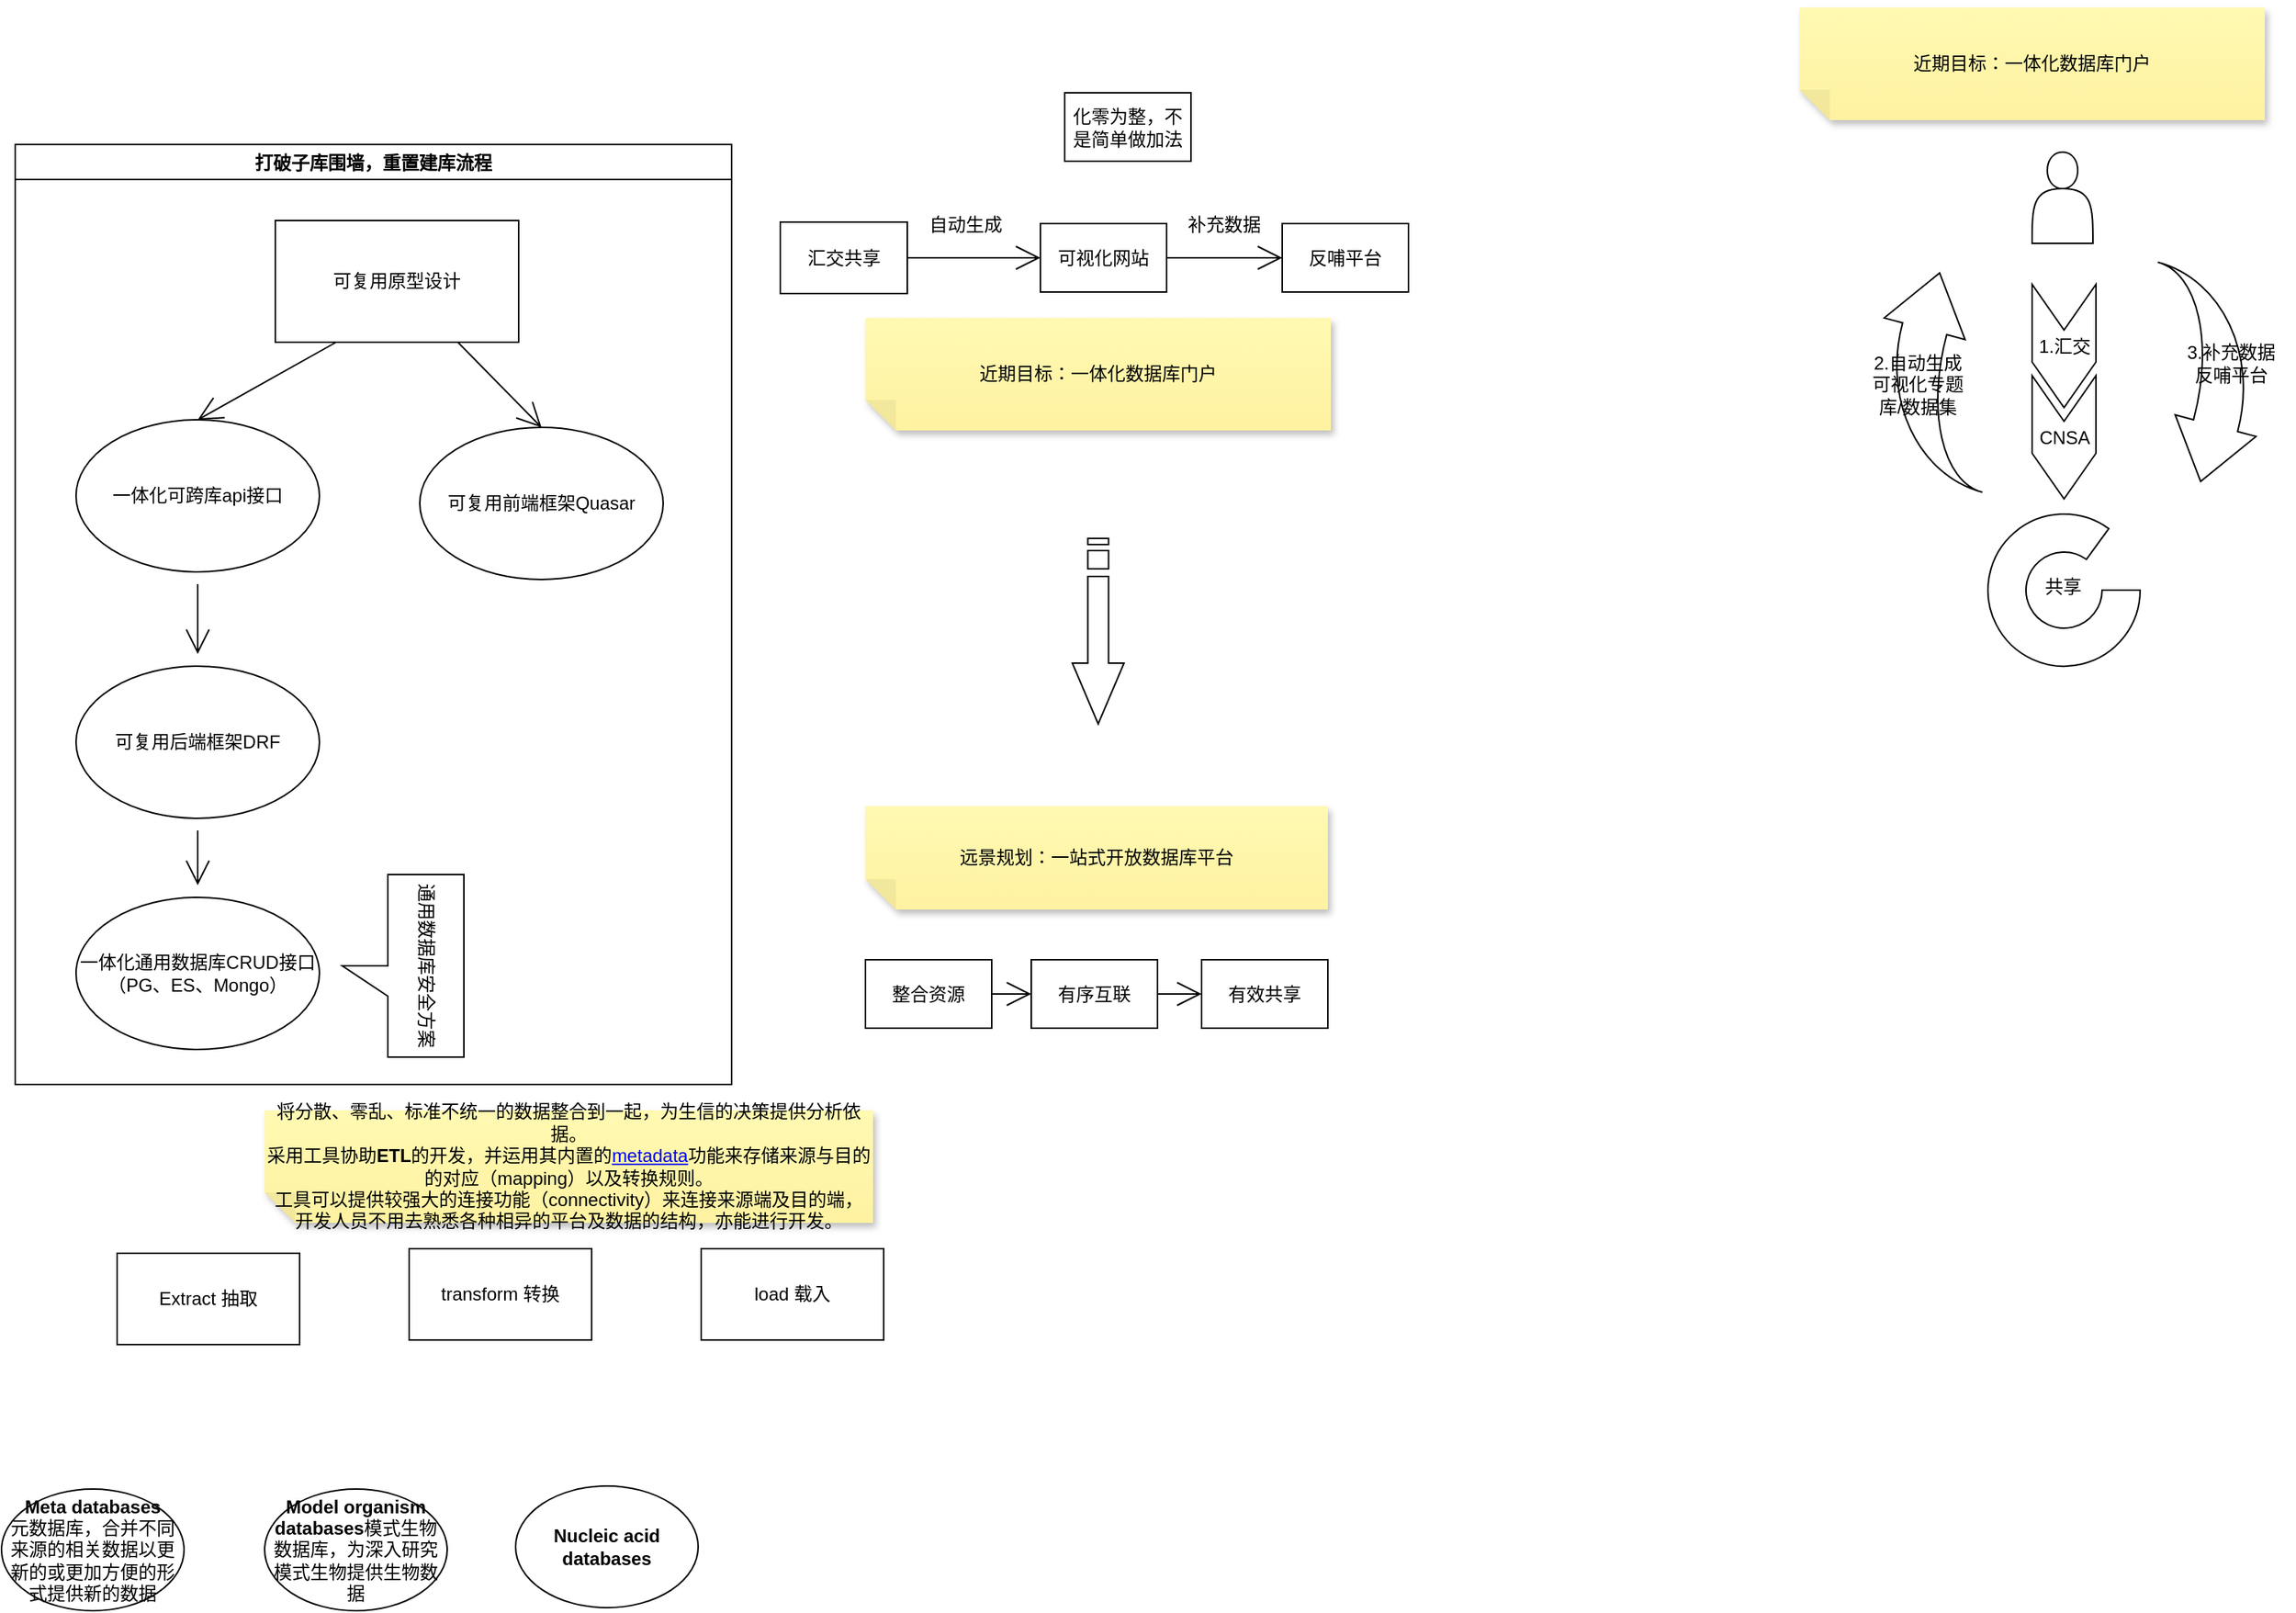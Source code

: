 <mxfile version="17.4.6" type="github">
  <diagram id="1nMxWi1Cagmed0x1KSgk" name="Page-1">
    <mxGraphModel dx="1346" dy="989" grid="0" gridSize="10" guides="1" tooltips="1" connect="1" arrows="1" fold="1" page="0" pageScale="1" pageWidth="827" pageHeight="1169" math="0" shadow="0">
      <root>
        <mxCell id="0" />
        <mxCell id="1" parent="0" />
        <mxCell id="NoWb64LZTavxdnZhKHVA-2" value="" style="edgeStyle=none;curved=1;rounded=0;orthogonalLoop=1;jettySize=auto;html=1;endArrow=open;startSize=14;endSize=14;sourcePerimeterSpacing=8;targetPerimeterSpacing=8;" parent="1" source="QDI_5LuDWtGU9XhJUdFM-2" target="QDI_5LuDWtGU9XhJUdFM-4" edge="1">
          <mxGeometry relative="1" as="geometry" />
        </mxCell>
        <mxCell id="QDI_5LuDWtGU9XhJUdFM-2" value="一体化可跨库api接口" style="ellipse;whiteSpace=wrap;html=1;hachureGap=4;" parent="1" vertex="1">
          <mxGeometry x="-28" y="216" width="160" height="100" as="geometry" />
        </mxCell>
        <mxCell id="QDI_5LuDWtGU9XhJUdFM-3" value="&lt;div&gt;一体化通用数据库CRUD接口&lt;/div&gt;&lt;div&gt;（PG、ES、Mongo）&lt;br&gt;&lt;/div&gt;" style="ellipse;whiteSpace=wrap;html=1;hachureGap=4;" parent="1" vertex="1">
          <mxGeometry x="-28" y="530" width="160" height="100" as="geometry" />
        </mxCell>
        <mxCell id="QDI_5LuDWtGU9XhJUdFM-7" value="" style="edgeStyle=none;curved=1;rounded=0;orthogonalLoop=1;jettySize=auto;html=1;endArrow=open;startSize=14;endSize=14;sourcePerimeterSpacing=8;targetPerimeterSpacing=8;" parent="1" source="QDI_5LuDWtGU9XhJUdFM-4" target="QDI_5LuDWtGU9XhJUdFM-3" edge="1">
          <mxGeometry relative="1" as="geometry" />
        </mxCell>
        <mxCell id="QDI_5LuDWtGU9XhJUdFM-4" value="可复用后端框架DRF" style="ellipse;whiteSpace=wrap;html=1;hachureGap=4;" parent="1" vertex="1">
          <mxGeometry x="-28" y="378" width="160" height="100" as="geometry" />
        </mxCell>
        <mxCell id="QDI_5LuDWtGU9XhJUdFM-5" value="可复用前端框架Quasar" style="ellipse;whiteSpace=wrap;html=1;hachureGap=4;" parent="1" vertex="1">
          <mxGeometry x="198" y="221" width="160" height="100" as="geometry" />
        </mxCell>
        <mxCell id="QDI_5LuDWtGU9XhJUdFM-10" value="远景规划：一站式开放数据库平台" style="shape=note;whiteSpace=wrap;html=1;backgroundOutline=1;fontColor=#000000;darkOpacity=0.05;fillColor=#FFF9B2;strokeColor=none;fillStyle=solid;direction=west;gradientDirection=north;gradientColor=#FFF2A1;shadow=1;size=20;pointerEvents=1;hachureGap=4;" parent="1" vertex="1">
          <mxGeometry x="491" y="470" width="304" height="68" as="geometry" />
        </mxCell>
        <mxCell id="NoWb64LZTavxdnZhKHVA-7" style="edgeStyle=none;curved=1;rounded=0;orthogonalLoop=1;jettySize=auto;html=1;exitX=0.75;exitY=1;exitDx=0;exitDy=0;entryX=0.5;entryY=0;entryDx=0;entryDy=0;endArrow=open;startSize=14;endSize=14;sourcePerimeterSpacing=8;targetPerimeterSpacing=8;" parent="1" source="NoWb64LZTavxdnZhKHVA-1" target="QDI_5LuDWtGU9XhJUdFM-5" edge="1">
          <mxGeometry relative="1" as="geometry" />
        </mxCell>
        <mxCell id="NoWb64LZTavxdnZhKHVA-8" style="edgeStyle=none;curved=1;rounded=0;orthogonalLoop=1;jettySize=auto;html=1;exitX=0.25;exitY=1;exitDx=0;exitDy=0;entryX=0.5;entryY=0;entryDx=0;entryDy=0;endArrow=open;startSize=14;endSize=14;sourcePerimeterSpacing=8;targetPerimeterSpacing=8;" parent="1" source="NoWb64LZTavxdnZhKHVA-1" target="QDI_5LuDWtGU9XhJUdFM-2" edge="1">
          <mxGeometry relative="1" as="geometry" />
        </mxCell>
        <mxCell id="NoWb64LZTavxdnZhKHVA-1" value="可复用原型设计" style="rounded=0;whiteSpace=wrap;html=1;hachureGap=4;" parent="1" vertex="1">
          <mxGeometry x="103" y="85" width="160" height="80" as="geometry" />
        </mxCell>
        <mxCell id="NoWb64LZTavxdnZhKHVA-10" value="近期目标：一体化数据库门户" style="shape=note;whiteSpace=wrap;html=1;backgroundOutline=1;fontColor=#000000;darkOpacity=0.05;fillColor=#FFF9B2;strokeColor=none;fillStyle=solid;direction=west;gradientDirection=north;gradientColor=#FFF2A1;shadow=1;size=20;pointerEvents=1;hachureGap=4;" parent="1" vertex="1">
          <mxGeometry x="491" y="149" width="306" height="74" as="geometry" />
        </mxCell>
        <mxCell id="NoWb64LZTavxdnZhKHVA-17" style="edgeStyle=none;curved=1;rounded=0;orthogonalLoop=1;jettySize=auto;html=1;exitX=1;exitY=0.5;exitDx=0;exitDy=0;entryX=0;entryY=0.5;entryDx=0;entryDy=0;endArrow=open;startSize=14;endSize=14;sourcePerimeterSpacing=8;targetPerimeterSpacing=8;" parent="1" source="NoWb64LZTavxdnZhKHVA-11" target="NoWb64LZTavxdnZhKHVA-12" edge="1">
          <mxGeometry relative="1" as="geometry" />
        </mxCell>
        <mxCell id="NoWb64LZTavxdnZhKHVA-11" value="整合资源" style="rounded=0;whiteSpace=wrap;html=1;hachureGap=4;" parent="1" vertex="1">
          <mxGeometry x="491" y="571" width="83" height="45" as="geometry" />
        </mxCell>
        <mxCell id="NoWb64LZTavxdnZhKHVA-18" style="edgeStyle=none;curved=1;rounded=0;orthogonalLoop=1;jettySize=auto;html=1;exitX=1;exitY=0.5;exitDx=0;exitDy=0;entryX=0;entryY=0.5;entryDx=0;entryDy=0;endArrow=open;startSize=14;endSize=14;sourcePerimeterSpacing=8;targetPerimeterSpacing=8;" parent="1" source="NoWb64LZTavxdnZhKHVA-12" target="NoWb64LZTavxdnZhKHVA-13" edge="1">
          <mxGeometry relative="1" as="geometry" />
        </mxCell>
        <mxCell id="NoWb64LZTavxdnZhKHVA-12" value="有序互联" style="rounded=0;whiteSpace=wrap;html=1;hachureGap=4;" parent="1" vertex="1">
          <mxGeometry x="600" y="571" width="83" height="45" as="geometry" />
        </mxCell>
        <mxCell id="NoWb64LZTavxdnZhKHVA-13" value="有效共享" style="rounded=0;whiteSpace=wrap;html=1;hachureGap=4;" parent="1" vertex="1">
          <mxGeometry x="712" y="571" width="83" height="45" as="geometry" />
        </mxCell>
        <mxCell id="NoWb64LZTavxdnZhKHVA-20" value="反哺平台" style="rounded=0;whiteSpace=wrap;html=1;hachureGap=4;" parent="1" vertex="1">
          <mxGeometry x="765" y="87" width="83" height="45" as="geometry" />
        </mxCell>
        <mxCell id="NoWb64LZTavxdnZhKHVA-21" style="edgeStyle=none;curved=1;rounded=0;orthogonalLoop=1;jettySize=auto;html=1;exitX=1;exitY=0.5;exitDx=0;exitDy=0;entryX=0;entryY=0.5;entryDx=0;entryDy=0;endArrow=open;startSize=14;endSize=14;sourcePerimeterSpacing=8;targetPerimeterSpacing=8;" parent="1" source="NoWb64LZTavxdnZhKHVA-22" target="NoWb64LZTavxdnZhKHVA-23" edge="1">
          <mxGeometry relative="1" as="geometry" />
        </mxCell>
        <mxCell id="NoWb64LZTavxdnZhKHVA-22" value="汇交共享" style="rounded=0;whiteSpace=wrap;html=1;hachureGap=4;" parent="1" vertex="1">
          <mxGeometry x="435" y="86" width="83.5" height="47" as="geometry" />
        </mxCell>
        <mxCell id="NoWb64LZTavxdnZhKHVA-27" style="edgeStyle=none;curved=1;rounded=0;orthogonalLoop=1;jettySize=auto;html=1;exitX=1;exitY=0.5;exitDx=0;exitDy=0;entryX=0;entryY=0.5;entryDx=0;entryDy=0;endArrow=open;startSize=14;endSize=14;sourcePerimeterSpacing=8;targetPerimeterSpacing=8;" parent="1" source="NoWb64LZTavxdnZhKHVA-23" target="NoWb64LZTavxdnZhKHVA-20" edge="1">
          <mxGeometry relative="1" as="geometry" />
        </mxCell>
        <mxCell id="NoWb64LZTavxdnZhKHVA-23" value="可视化网站" style="rounded=0;whiteSpace=wrap;html=1;hachureGap=4;" parent="1" vertex="1">
          <mxGeometry x="606" y="87" width="83" height="45" as="geometry" />
        </mxCell>
        <mxCell id="NoWb64LZTavxdnZhKHVA-24" value="" style="html=1;shadow=0;dashed=0;align=center;verticalAlign=middle;shape=mxgraph.arrows2.stripedArrow;dy=0.6;dx=40;notch=25;hachureGap=4;rotation=90;" parent="1" vertex="1">
          <mxGeometry x="583" y="338" width="122" height="34" as="geometry" />
        </mxCell>
        <mxCell id="NoWb64LZTavxdnZhKHVA-25" value="打破子库围墙，重置建库流程" style="swimlane;hachureGap=4;" parent="1" vertex="1">
          <mxGeometry x="-68" y="35" width="471" height="618" as="geometry" />
        </mxCell>
        <mxCell id="NoWb64LZTavxdnZhKHVA-28" value="通用数据库安全方案" style="shape=callout;whiteSpace=wrap;html=1;perimeter=calloutPerimeter;hachureGap=4;rotation=90;" parent="NoWb64LZTavxdnZhKHVA-25" vertex="1">
          <mxGeometry x="195" y="500" width="120" height="80" as="geometry" />
        </mxCell>
        <mxCell id="NoWb64LZTavxdnZhKHVA-31" value="自动生成" style="text;strokeColor=none;fillColor=none;html=1;align=center;verticalAlign=middle;whiteSpace=wrap;rounded=0;hachureGap=4;" parent="1" vertex="1">
          <mxGeometry x="527" y="73" width="60" height="30" as="geometry" />
        </mxCell>
        <mxCell id="NoWb64LZTavxdnZhKHVA-35" value="化零为整，不是简单做加法" style="rounded=0;whiteSpace=wrap;html=1;hachureGap=4;" parent="1" vertex="1">
          <mxGeometry x="622" y="1" width="83" height="45" as="geometry" />
        </mxCell>
        <mxCell id="NoWb64LZTavxdnZhKHVA-36" value="补充数据" style="text;strokeColor=none;fillColor=none;html=1;align=center;verticalAlign=middle;whiteSpace=wrap;rounded=0;hachureGap=4;" parent="1" vertex="1">
          <mxGeometry x="697" y="73" width="60" height="30" as="geometry" />
        </mxCell>
        <mxCell id="NoWb64LZTavxdnZhKHVA-37" value="" style="shape=actor;whiteSpace=wrap;html=1;hachureGap=4;" parent="1" vertex="1">
          <mxGeometry x="1258" y="40" width="40" height="60" as="geometry" />
        </mxCell>
        <mxCell id="NoWb64LZTavxdnZhKHVA-38" value="" style="verticalLabelPosition=bottom;verticalAlign=top;html=1;shape=mxgraph.basic.partConcEllipse;startAngle=0.25;endAngle=0.1;arcWidth=0.5;hachureGap=4;" parent="1" vertex="1">
          <mxGeometry x="1229" y="278" width="100" height="100" as="geometry" />
        </mxCell>
        <mxCell id="NoWb64LZTavxdnZhKHVA-41" value="" style="html=1;shadow=0;dashed=0;align=center;verticalAlign=middle;shape=mxgraph.arrows2.jumpInArrow;dy=15;dx=38;arrowHead=55;hachureGap=4;rotation=105;direction=east;" parent="1" vertex="1">
          <mxGeometry x="1302" y="142" width="132" height="92" as="geometry" />
        </mxCell>
        <mxCell id="NoWb64LZTavxdnZhKHVA-42" value="" style="html=1;shadow=0;dashed=0;align=center;verticalAlign=middle;shape=mxgraph.arrows2.jumpInArrow;dy=15;dx=38;arrowHead=55;hachureGap=4;rotation=105;direction=west;" parent="1" vertex="1">
          <mxGeometry x="1132" y="142" width="132" height="92" as="geometry" />
        </mxCell>
        <mxCell id="NoWb64LZTavxdnZhKHVA-45" value="3.补充数据&lt;br&gt;&lt;div&gt;反哺平台&lt;/div&gt;" style="text;strokeColor=none;fillColor=none;html=1;align=center;verticalAlign=middle;whiteSpace=wrap;rounded=0;hachureGap=4;" parent="1" vertex="1">
          <mxGeometry x="1355" y="164" width="68" height="30" as="geometry" />
        </mxCell>
        <mxCell id="NoWb64LZTavxdnZhKHVA-47" value="2.自动生成&lt;br&gt;&lt;div&gt;可视化专题库/数据集&lt;/div&gt;" style="text;strokeColor=none;fillColor=none;html=1;align=center;verticalAlign=middle;whiteSpace=wrap;rounded=0;hachureGap=4;" parent="1" vertex="1">
          <mxGeometry x="1145" y="178" width="76" height="30" as="geometry" />
        </mxCell>
        <mxCell id="NoWb64LZTavxdnZhKHVA-48" value="1.汇交" style="html=1;shadow=0;dashed=0;align=center;verticalAlign=middle;shape=mxgraph.arrows2.arrow;dy=0;dx=30;notch=30;hachureGap=4;direction=south;" parent="1" vertex="1">
          <mxGeometry x="1258" y="127" width="42" height="81" as="geometry" />
        </mxCell>
        <mxCell id="NoWb64LZTavxdnZhKHVA-49" value="CNSA" style="html=1;shadow=0;dashed=0;align=center;verticalAlign=middle;shape=mxgraph.arrows2.arrow;dy=0;dx=30;notch=30;hachureGap=4;direction=south;" parent="1" vertex="1">
          <mxGeometry x="1258" y="187" width="42" height="81" as="geometry" />
        </mxCell>
        <mxCell id="NoWb64LZTavxdnZhKHVA-50" value="近期目标：一体化数据库门户" style="shape=note;whiteSpace=wrap;html=1;backgroundOutline=1;fontColor=#000000;darkOpacity=0.05;fillColor=#FFF9B2;strokeColor=none;fillStyle=solid;direction=west;gradientDirection=north;gradientColor=#FFF2A1;shadow=1;size=20;pointerEvents=1;hachureGap=4;" parent="1" vertex="1">
          <mxGeometry x="1105" y="-55" width="306" height="74" as="geometry" />
        </mxCell>
        <mxCell id="NoWb64LZTavxdnZhKHVA-51" value="共享" style="text;html=1;align=center;verticalAlign=middle;resizable=0;points=[];autosize=1;strokeColor=none;fillColor=none;hachureGap=4;" parent="1" vertex="1">
          <mxGeometry x="1261" y="317" width="34" height="18" as="geometry" />
        </mxCell>
        <mxCell id="w3kBxS5y6PVgOfFdnVuS-1" value="Extract 抽取" style="rounded=0;whiteSpace=wrap;html=1;" vertex="1" parent="1">
          <mxGeometry x="-1" y="764" width="120" height="60" as="geometry" />
        </mxCell>
        <mxCell id="w3kBxS5y6PVgOfFdnVuS-2" value="transform 转换" style="rounded=0;whiteSpace=wrap;html=1;" vertex="1" parent="1">
          <mxGeometry x="191" y="761" width="120" height="60" as="geometry" />
        </mxCell>
        <mxCell id="w3kBxS5y6PVgOfFdnVuS-3" value="load 载入" style="rounded=0;whiteSpace=wrap;html=1;" vertex="1" parent="1">
          <mxGeometry x="383" y="761" width="120" height="60" as="geometry" />
        </mxCell>
        <mxCell id="w3kBxS5y6PVgOfFdnVuS-4" value="&lt;div&gt;将分散、零乱、标准不统一的数据整合到一起，为生信的决策提供分析依据。&lt;/div&gt;&lt;div&gt;采用工具协助&lt;b&gt;ETL&lt;/b&gt;的开发，并运用其内置的&lt;a target=&quot;_blank&quot; href=&quot;https://baike.baidu.com/item/metadata&quot;&gt;metadata&lt;/a&gt;功能来存储来源与目的的对应（mapping）以及转换规则。&lt;/div&gt;&lt;div&gt;工具可以提供较强大的连接功能（connectivity）来连接来源端及目的端，开发人员不用去熟悉各种相异的平台及数据的结构，亦能进行开发。&lt;/div&gt;" style="shape=note;whiteSpace=wrap;html=1;backgroundOutline=1;fontColor=#000000;darkOpacity=0.05;fillColor=#FFF9B2;strokeColor=none;fillStyle=solid;direction=west;gradientDirection=north;gradientColor=#FFF2A1;shadow=1;size=20;pointerEvents=1;hachureGap=4;" vertex="1" parent="1">
          <mxGeometry x="96" y="670" width="400" height="74" as="geometry" />
        </mxCell>
        <mxCell id="w3kBxS5y6PVgOfFdnVuS-6" value="&lt;div&gt;&lt;b&gt;Meta databases&lt;/b&gt;&lt;/div&gt;&lt;div&gt;元数据库，合并不同来源的相关数据以更新的或更加方便的形式提供新的数据&lt;b&gt;&lt;/b&gt;&lt;/div&gt;" style="ellipse;whiteSpace=wrap;html=1;" vertex="1" parent="1">
          <mxGeometry x="-77" y="919" width="120" height="80" as="geometry" />
        </mxCell>
        <mxCell id="w3kBxS5y6PVgOfFdnVuS-7" value="&lt;b&gt;Model organism databases&lt;/b&gt;模式生物数据库，为深入研究模式生物提供生物数据" style="ellipse;whiteSpace=wrap;html=1;" vertex="1" parent="1">
          <mxGeometry x="96" y="919" width="120" height="80" as="geometry" />
        </mxCell>
        <mxCell id="w3kBxS5y6PVgOfFdnVuS-8" value="&lt;b&gt;Nucleic acid databases&lt;/b&gt;" style="ellipse;whiteSpace=wrap;html=1;" vertex="1" parent="1">
          <mxGeometry x="261" y="917" width="120" height="80" as="geometry" />
        </mxCell>
      </root>
    </mxGraphModel>
  </diagram>
</mxfile>
